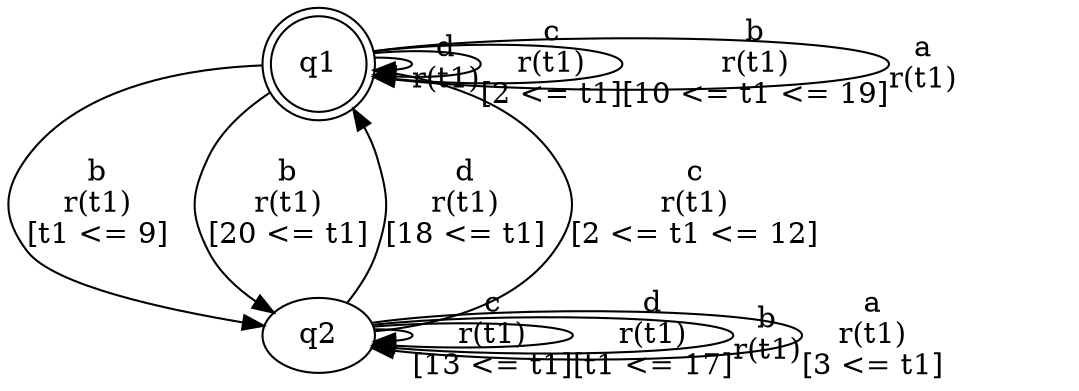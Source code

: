 digraph "tests_1/test34/solution500/solution" {
	q1[label=q1 shape=doublecircle]
	q2[label=q2]
	q1 -> q1[label="d\nr(t1)\n"]
	q1 -> q1[label="c\nr(t1)\n[2 <= t1]"]
	q1 -> q1[label="b\nr(t1)\n[10 <= t1 <= 19]"]
	q1 -> q1[label="a\nr(t1)\n"]
	q1 -> q2[label="b\nr(t1)\n[t1 <= 9]"]
	q2 -> q1[label="d\nr(t1)\n[18 <= t1]"]
	q2 -> q1[label="c\nr(t1)\n[2 <= t1 <= 12]"]
	q2 -> q2[label="c\nr(t1)\n[13 <= t1]"]
	q2 -> q2[label="d\nr(t1)\n[t1 <= 17]"]
	q2 -> q2[label="b\nr(t1)\n"]
	q2 -> q2[label="a\nr(t1)\n[3 <= t1]"]
	q1 -> q2[label="b\nr(t1)\n[20 <= t1]"]
}
